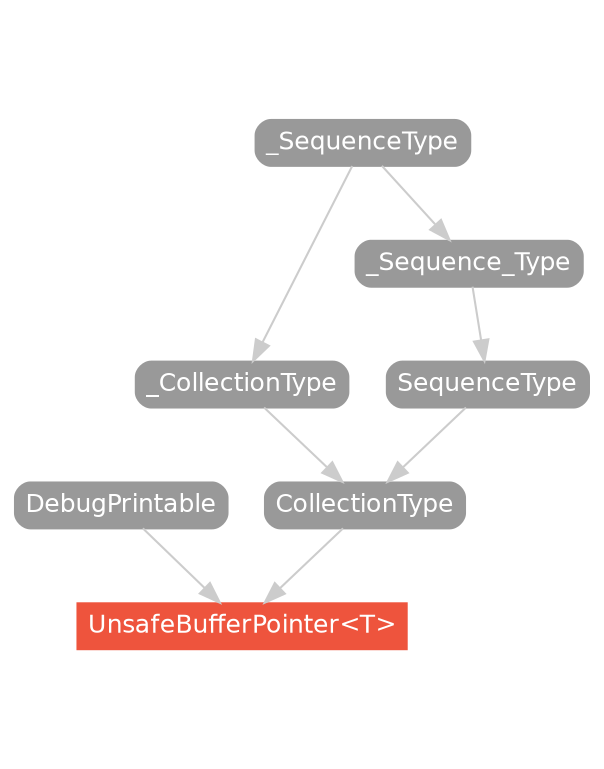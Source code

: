 strict digraph "UnsafeBufferPointer<T> - Type Hierarchy - SwiftDoc.cn" {
    pad="0.1,0.8"
    node [shape=box, style="filled,rounded", color="#999999", fillcolor="#999999", fontcolor=white, fontname=Helvetica, fontnames="Helvetica,sansserif", fontsize=12, margin="0.07,0.05", height="0.3"]
    edge [color="#cccccc"]
    "CollectionType" [URL="/protocol/CollectionType/hierarchy/"]
    "DebugPrintable" [URL="/protocol/DebugPrintable/hierarchy/"]
    "SequenceType" [URL="/protocol/SequenceType/hierarchy/"]
    "UnsafeBufferPointer<T>" [URL="/type/UnsafeBufferPointer/", style="filled", fillcolor="#ee543d", color="#ee543d"]
    "_CollectionType" [URL="/protocol/_CollectionType/hierarchy/"]
    "_SequenceType" [URL="/protocol/_SequenceType/hierarchy/"]
    "_Sequence_Type" [URL="/protocol/_Sequence_Type/hierarchy/"]    "CollectionType" -> "UnsafeBufferPointer<T>"
    "DebugPrintable" -> "UnsafeBufferPointer<T>"
    "_CollectionType" -> "CollectionType"
    "SequenceType" -> "CollectionType"
    "_SequenceType" -> "_CollectionType"
    "_Sequence_Type" -> "SequenceType"
    "_SequenceType" -> "_Sequence_Type"
    subgraph Types {
        rank = max; "UnsafeBufferPointer<T>";
    }
}